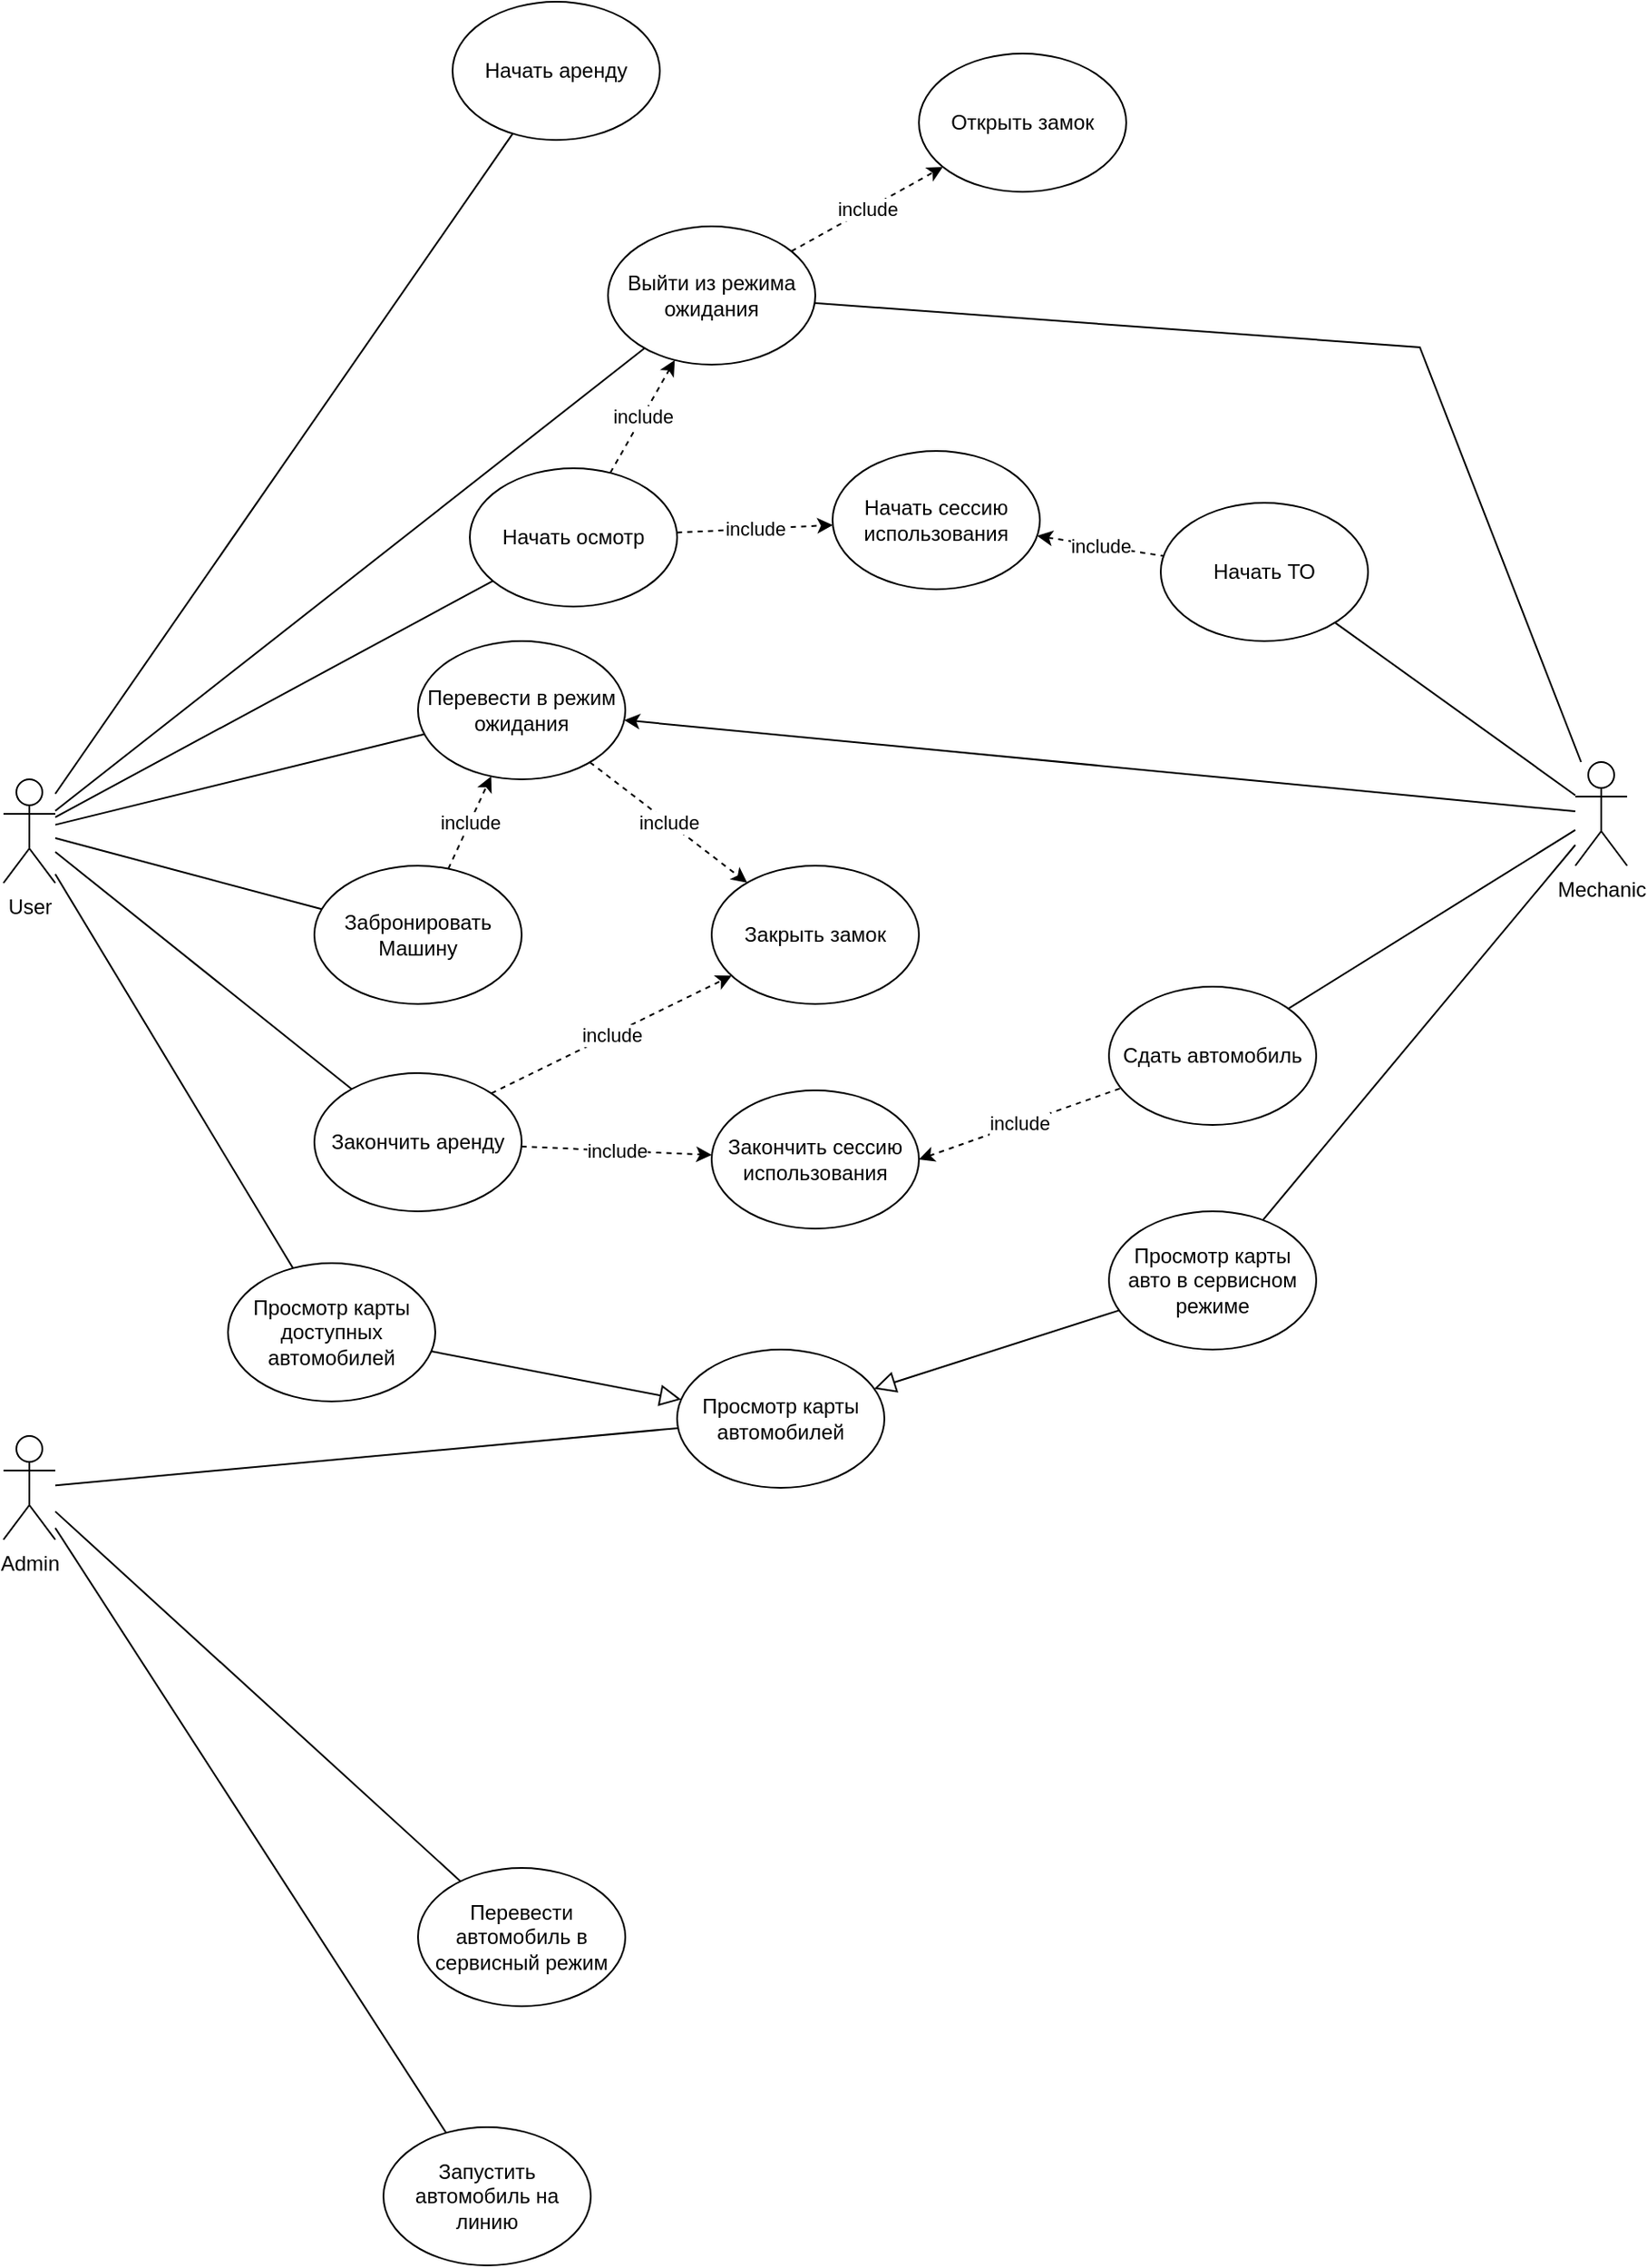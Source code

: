 <mxfile version="22.0.4" type="github">
  <diagram name="Страница — 1" id="g3UVZSWfN8OI7AbEZ13V">
    <mxGraphModel dx="1235" dy="1028" grid="1" gridSize="10" guides="1" tooltips="1" connect="1" arrows="1" fold="1" page="0" pageScale="1" pageWidth="2339" pageHeight="3300" math="0" shadow="0">
      <root>
        <mxCell id="0" />
        <mxCell id="1" parent="0" />
        <mxCell id="lNPVLpEEofSU8LIJ9ZFC-8" style="rounded=0;orthogonalLoop=1;jettySize=auto;html=1;endArrow=none;endFill=0;" edge="1" parent="1" source="lNPVLpEEofSU8LIJ9ZFC-2" target="lNPVLpEEofSU8LIJ9ZFC-7">
          <mxGeometry relative="1" as="geometry" />
        </mxCell>
        <mxCell id="lNPVLpEEofSU8LIJ9ZFC-10" style="rounded=0;orthogonalLoop=1;jettySize=auto;html=1;endArrow=none;endFill=0;" edge="1" parent="1" source="lNPVLpEEofSU8LIJ9ZFC-2" target="lNPVLpEEofSU8LIJ9ZFC-9">
          <mxGeometry relative="1" as="geometry" />
        </mxCell>
        <mxCell id="lNPVLpEEofSU8LIJ9ZFC-29" style="rounded=0;orthogonalLoop=1;jettySize=auto;html=1;endArrow=none;endFill=0;" edge="1" parent="1" source="lNPVLpEEofSU8LIJ9ZFC-2" target="lNPVLpEEofSU8LIJ9ZFC-28">
          <mxGeometry relative="1" as="geometry" />
        </mxCell>
        <mxCell id="lNPVLpEEofSU8LIJ9ZFC-38" style="rounded=0;orthogonalLoop=1;jettySize=auto;html=1;endArrow=none;endFill=0;" edge="1" parent="1" source="lNPVLpEEofSU8LIJ9ZFC-2" target="lNPVLpEEofSU8LIJ9ZFC-36">
          <mxGeometry relative="1" as="geometry" />
        </mxCell>
        <mxCell id="lNPVLpEEofSU8LIJ9ZFC-39" style="rounded=0;orthogonalLoop=1;jettySize=auto;html=1;endArrow=none;endFill=0;" edge="1" parent="1" source="lNPVLpEEofSU8LIJ9ZFC-2" target="lNPVLpEEofSU8LIJ9ZFC-37">
          <mxGeometry relative="1" as="geometry" />
        </mxCell>
        <mxCell id="lNPVLpEEofSU8LIJ9ZFC-43" style="rounded=0;orthogonalLoop=1;jettySize=auto;html=1;endArrow=none;endFill=0;" edge="1" parent="1" source="lNPVLpEEofSU8LIJ9ZFC-2" target="lNPVLpEEofSU8LIJ9ZFC-41">
          <mxGeometry relative="1" as="geometry" />
        </mxCell>
        <mxCell id="lNPVLpEEofSU8LIJ9ZFC-46" style="rounded=0;orthogonalLoop=1;jettySize=auto;html=1;endArrow=none;endFill=0;" edge="1" parent="1" source="lNPVLpEEofSU8LIJ9ZFC-2" target="lNPVLpEEofSU8LIJ9ZFC-40">
          <mxGeometry relative="1" as="geometry" />
        </mxCell>
        <mxCell id="lNPVLpEEofSU8LIJ9ZFC-2" value="User" style="shape=umlActor;verticalLabelPosition=bottom;verticalAlign=top;html=1;outlineConnect=0;" vertex="1" parent="1">
          <mxGeometry x="160" y="390" width="30" height="60" as="geometry" />
        </mxCell>
        <mxCell id="lNPVLpEEofSU8LIJ9ZFC-26" style="rounded=0;orthogonalLoop=1;jettySize=auto;html=1;endArrow=none;endFill=0;" edge="1" parent="1" source="lNPVLpEEofSU8LIJ9ZFC-5" target="lNPVLpEEofSU8LIJ9ZFC-22">
          <mxGeometry relative="1" as="geometry" />
        </mxCell>
        <mxCell id="lNPVLpEEofSU8LIJ9ZFC-32" style="rounded=0;orthogonalLoop=1;jettySize=auto;html=1;startArrow=none;startFill=0;endArrow=none;endFill=0;" edge="1" parent="1" source="lNPVLpEEofSU8LIJ9ZFC-5" target="lNPVLpEEofSU8LIJ9ZFC-31">
          <mxGeometry relative="1" as="geometry" />
        </mxCell>
        <mxCell id="lNPVLpEEofSU8LIJ9ZFC-35" style="rounded=0;orthogonalLoop=1;jettySize=auto;html=1;endArrow=none;endFill=0;" edge="1" parent="1" source="lNPVLpEEofSU8LIJ9ZFC-5" target="lNPVLpEEofSU8LIJ9ZFC-34">
          <mxGeometry relative="1" as="geometry" />
        </mxCell>
        <mxCell id="lNPVLpEEofSU8LIJ9ZFC-5" value="Admin" style="shape=umlActor;verticalLabelPosition=bottom;verticalAlign=top;html=1;outlineConnect=0;" vertex="1" parent="1">
          <mxGeometry x="160" y="770" width="30" height="60" as="geometry" />
        </mxCell>
        <mxCell id="lNPVLpEEofSU8LIJ9ZFC-47" style="rounded=0;orthogonalLoop=1;jettySize=auto;html=1;" edge="1" parent="1" source="lNPVLpEEofSU8LIJ9ZFC-6" target="lNPVLpEEofSU8LIJ9ZFC-40">
          <mxGeometry relative="1" as="geometry" />
        </mxCell>
        <mxCell id="lNPVLpEEofSU8LIJ9ZFC-48" style="rounded=0;orthogonalLoop=1;jettySize=auto;html=1;endArrow=none;endFill=0;" edge="1" parent="1" source="lNPVLpEEofSU8LIJ9ZFC-6" target="lNPVLpEEofSU8LIJ9ZFC-41">
          <mxGeometry relative="1" as="geometry">
            <Array as="points">
              <mxPoint x="980" y="140" />
            </Array>
          </mxGeometry>
        </mxCell>
        <mxCell id="lNPVLpEEofSU8LIJ9ZFC-6" value="Mechanic" style="shape=umlActor;verticalLabelPosition=bottom;verticalAlign=top;html=1;outlineConnect=0;" vertex="1" parent="1">
          <mxGeometry x="1070" y="380" width="30" height="60" as="geometry" />
        </mxCell>
        <mxCell id="lNPVLpEEofSU8LIJ9ZFC-16" value="include" style="rounded=0;orthogonalLoop=1;jettySize=auto;html=1;endArrow=classic;endFill=1;startArrow=none;startFill=0;dashed=1;" edge="1" parent="1" source="lNPVLpEEofSU8LIJ9ZFC-36" target="lNPVLpEEofSU8LIJ9ZFC-11">
          <mxGeometry relative="1" as="geometry" />
        </mxCell>
        <mxCell id="lNPVLpEEofSU8LIJ9ZFC-45" value="include" style="rounded=0;orthogonalLoop=1;jettySize=auto;html=1;dashed=1;" edge="1" parent="1" source="lNPVLpEEofSU8LIJ9ZFC-7" target="lNPVLpEEofSU8LIJ9ZFC-40">
          <mxGeometry relative="1" as="geometry" />
        </mxCell>
        <mxCell id="lNPVLpEEofSU8LIJ9ZFC-7" value="Забронировать&lt;br&gt;Машину" style="ellipse;whiteSpace=wrap;html=1;" vertex="1" parent="1">
          <mxGeometry x="340" y="440" width="120" height="80" as="geometry" />
        </mxCell>
        <mxCell id="lNPVLpEEofSU8LIJ9ZFC-19" value="include" style="rounded=0;orthogonalLoop=1;jettySize=auto;html=1;endArrow=classic;endFill=1;startArrow=none;startFill=0;dashed=1;" edge="1" parent="1" source="lNPVLpEEofSU8LIJ9ZFC-9" target="lNPVLpEEofSU8LIJ9ZFC-12">
          <mxGeometry relative="1" as="geometry" />
        </mxCell>
        <mxCell id="lNPVLpEEofSU8LIJ9ZFC-56" value="include" style="rounded=0;orthogonalLoop=1;jettySize=auto;html=1;exitX=1;exitY=0;exitDx=0;exitDy=0;dashed=1;" edge="1" parent="1" source="lNPVLpEEofSU8LIJ9ZFC-9" target="lNPVLpEEofSU8LIJ9ZFC-50">
          <mxGeometry relative="1" as="geometry" />
        </mxCell>
        <mxCell id="lNPVLpEEofSU8LIJ9ZFC-9" value="Закончить аренду" style="ellipse;whiteSpace=wrap;html=1;" vertex="1" parent="1">
          <mxGeometry x="340" y="560" width="120" height="80" as="geometry" />
        </mxCell>
        <mxCell id="lNPVLpEEofSU8LIJ9ZFC-17" value="include" style="rounded=0;orthogonalLoop=1;jettySize=auto;html=1;endArrow=none;endFill=0;dashed=1;startArrow=classic;startFill=1;" edge="1" parent="1" source="lNPVLpEEofSU8LIJ9ZFC-11" target="lNPVLpEEofSU8LIJ9ZFC-13">
          <mxGeometry relative="1" as="geometry" />
        </mxCell>
        <mxCell id="lNPVLpEEofSU8LIJ9ZFC-11" value="Начать сессию использования" style="ellipse;whiteSpace=wrap;html=1;" vertex="1" parent="1">
          <mxGeometry x="640" y="200" width="120" height="80" as="geometry" />
        </mxCell>
        <mxCell id="lNPVLpEEofSU8LIJ9ZFC-18" value="include" style="rounded=0;orthogonalLoop=1;jettySize=auto;html=1;exitX=1;exitY=0.5;exitDx=0;exitDy=0;endArrow=none;endFill=0;dashed=1;startArrow=classic;startFill=1;" edge="1" parent="1" source="lNPVLpEEofSU8LIJ9ZFC-12" target="lNPVLpEEofSU8LIJ9ZFC-14">
          <mxGeometry relative="1" as="geometry" />
        </mxCell>
        <mxCell id="lNPVLpEEofSU8LIJ9ZFC-12" value="Закончить сессию использования" style="ellipse;whiteSpace=wrap;html=1;" vertex="1" parent="1">
          <mxGeometry x="570" y="570" width="120" height="80" as="geometry" />
        </mxCell>
        <mxCell id="lNPVLpEEofSU8LIJ9ZFC-20" style="rounded=0;orthogonalLoop=1;jettySize=auto;html=1;endArrow=none;endFill=0;" edge="1" parent="1" source="lNPVLpEEofSU8LIJ9ZFC-13" target="lNPVLpEEofSU8LIJ9ZFC-6">
          <mxGeometry relative="1" as="geometry" />
        </mxCell>
        <mxCell id="lNPVLpEEofSU8LIJ9ZFC-13" value="Начать ТО" style="ellipse;whiteSpace=wrap;html=1;" vertex="1" parent="1">
          <mxGeometry x="830" y="230" width="120" height="80" as="geometry" />
        </mxCell>
        <mxCell id="lNPVLpEEofSU8LIJ9ZFC-21" style="rounded=0;orthogonalLoop=1;jettySize=auto;html=1;endArrow=none;endFill=0;" edge="1" parent="1" source="lNPVLpEEofSU8LIJ9ZFC-14" target="lNPVLpEEofSU8LIJ9ZFC-6">
          <mxGeometry relative="1" as="geometry" />
        </mxCell>
        <mxCell id="lNPVLpEEofSU8LIJ9ZFC-14" value="Сдать автомобиль" style="ellipse;whiteSpace=wrap;html=1;" vertex="1" parent="1">
          <mxGeometry x="800" y="510" width="120" height="80" as="geometry" />
        </mxCell>
        <mxCell id="lNPVLpEEofSU8LIJ9ZFC-22" value="Просмотр карты автомобилей" style="ellipse;whiteSpace=wrap;html=1;" vertex="1" parent="1">
          <mxGeometry x="550" y="720" width="120" height="80" as="geometry" />
        </mxCell>
        <mxCell id="lNPVLpEEofSU8LIJ9ZFC-24" style="rounded=0;orthogonalLoop=1;jettySize=auto;html=1;endArrow=block;endFill=0;endSize=10;" edge="1" parent="1" source="lNPVLpEEofSU8LIJ9ZFC-23" target="lNPVLpEEofSU8LIJ9ZFC-22">
          <mxGeometry relative="1" as="geometry" />
        </mxCell>
        <mxCell id="lNPVLpEEofSU8LIJ9ZFC-25" style="rounded=0;orthogonalLoop=1;jettySize=auto;html=1;endArrow=none;endFill=0;" edge="1" parent="1" source="lNPVLpEEofSU8LIJ9ZFC-23" target="lNPVLpEEofSU8LIJ9ZFC-6">
          <mxGeometry relative="1" as="geometry" />
        </mxCell>
        <mxCell id="lNPVLpEEofSU8LIJ9ZFC-23" value="Просмотр карты авто в сервисном режиме" style="ellipse;whiteSpace=wrap;html=1;" vertex="1" parent="1">
          <mxGeometry x="800" y="640" width="120" height="80" as="geometry" />
        </mxCell>
        <mxCell id="lNPVLpEEofSU8LIJ9ZFC-27" style="rounded=0;orthogonalLoop=1;jettySize=auto;html=1;endArrow=block;endFill=0;endSize=10;" edge="1" parent="1" source="lNPVLpEEofSU8LIJ9ZFC-28" target="lNPVLpEEofSU8LIJ9ZFC-22">
          <mxGeometry relative="1" as="geometry">
            <mxPoint x="330" y="713" as="targetPoint" />
          </mxGeometry>
        </mxCell>
        <mxCell id="lNPVLpEEofSU8LIJ9ZFC-28" value="Просмотр карты доступных автомобилей" style="ellipse;whiteSpace=wrap;html=1;" vertex="1" parent="1">
          <mxGeometry x="290" y="670" width="120" height="80" as="geometry" />
        </mxCell>
        <mxCell id="lNPVLpEEofSU8LIJ9ZFC-31" value="Перевести автомобиль в сервисный режим" style="ellipse;whiteSpace=wrap;html=1;" vertex="1" parent="1">
          <mxGeometry x="400" y="1020" width="120" height="80" as="geometry" />
        </mxCell>
        <mxCell id="lNPVLpEEofSU8LIJ9ZFC-34" value="Запустить автомобиль на линию" style="ellipse;whiteSpace=wrap;html=1;" vertex="1" parent="1">
          <mxGeometry x="380" y="1170" width="120" height="80" as="geometry" />
        </mxCell>
        <mxCell id="lNPVLpEEofSU8LIJ9ZFC-42" value="include" style="rounded=0;orthogonalLoop=1;jettySize=auto;html=1;dashed=1;" edge="1" parent="1" source="lNPVLpEEofSU8LIJ9ZFC-36" target="lNPVLpEEofSU8LIJ9ZFC-41">
          <mxGeometry relative="1" as="geometry" />
        </mxCell>
        <mxCell id="lNPVLpEEofSU8LIJ9ZFC-36" value="Начать осмотр" style="ellipse;whiteSpace=wrap;html=1;" vertex="1" parent="1">
          <mxGeometry x="430" y="210" width="120" height="80" as="geometry" />
        </mxCell>
        <mxCell id="lNPVLpEEofSU8LIJ9ZFC-37" value="Начать аренду" style="ellipse;whiteSpace=wrap;html=1;" vertex="1" parent="1">
          <mxGeometry x="420" y="-60" width="120" height="80" as="geometry" />
        </mxCell>
        <mxCell id="lNPVLpEEofSU8LIJ9ZFC-54" value="include" style="rounded=0;orthogonalLoop=1;jettySize=auto;html=1;dashed=1;" edge="1" parent="1" source="lNPVLpEEofSU8LIJ9ZFC-40" target="lNPVLpEEofSU8LIJ9ZFC-50">
          <mxGeometry relative="1" as="geometry" />
        </mxCell>
        <mxCell id="lNPVLpEEofSU8LIJ9ZFC-40" value="Перевести в режим ожидания" style="ellipse;whiteSpace=wrap;html=1;" vertex="1" parent="1">
          <mxGeometry x="400" y="310" width="120" height="80" as="geometry" />
        </mxCell>
        <mxCell id="lNPVLpEEofSU8LIJ9ZFC-53" value="include" style="rounded=0;orthogonalLoop=1;jettySize=auto;html=1;dashed=1;" edge="1" parent="1" source="lNPVLpEEofSU8LIJ9ZFC-41" target="lNPVLpEEofSU8LIJ9ZFC-49">
          <mxGeometry relative="1" as="geometry" />
        </mxCell>
        <mxCell id="lNPVLpEEofSU8LIJ9ZFC-41" value="Выйти из режима ожидания" style="ellipse;whiteSpace=wrap;html=1;" vertex="1" parent="1">
          <mxGeometry x="510" y="70" width="120" height="80" as="geometry" />
        </mxCell>
        <mxCell id="lNPVLpEEofSU8LIJ9ZFC-49" value="Открыть замок" style="ellipse;whiteSpace=wrap;html=1;" vertex="1" parent="1">
          <mxGeometry x="690" y="-30" width="120" height="80" as="geometry" />
        </mxCell>
        <mxCell id="lNPVLpEEofSU8LIJ9ZFC-50" value="Закрыть замок" style="ellipse;whiteSpace=wrap;html=1;" vertex="1" parent="1">
          <mxGeometry x="570" y="440" width="120" height="80" as="geometry" />
        </mxCell>
      </root>
    </mxGraphModel>
  </diagram>
</mxfile>
